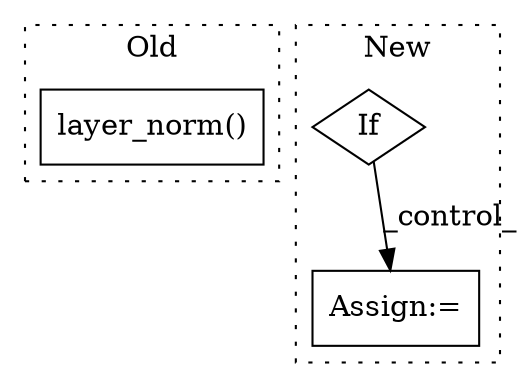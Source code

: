 digraph G {
subgraph cluster0 {
1 [label="layer_norm()" a="75" s="952,979" l="15,29" shape="box"];
label = "Old";
style="dotted";
}
subgraph cluster1 {
2 [label="If" a="96" s="912" l="3" shape="diamond"];
3 [label="Assign:=" a="68" s="968" l="3" shape="box"];
label = "New";
style="dotted";
}
2 -> 3 [label="_control_"];
}